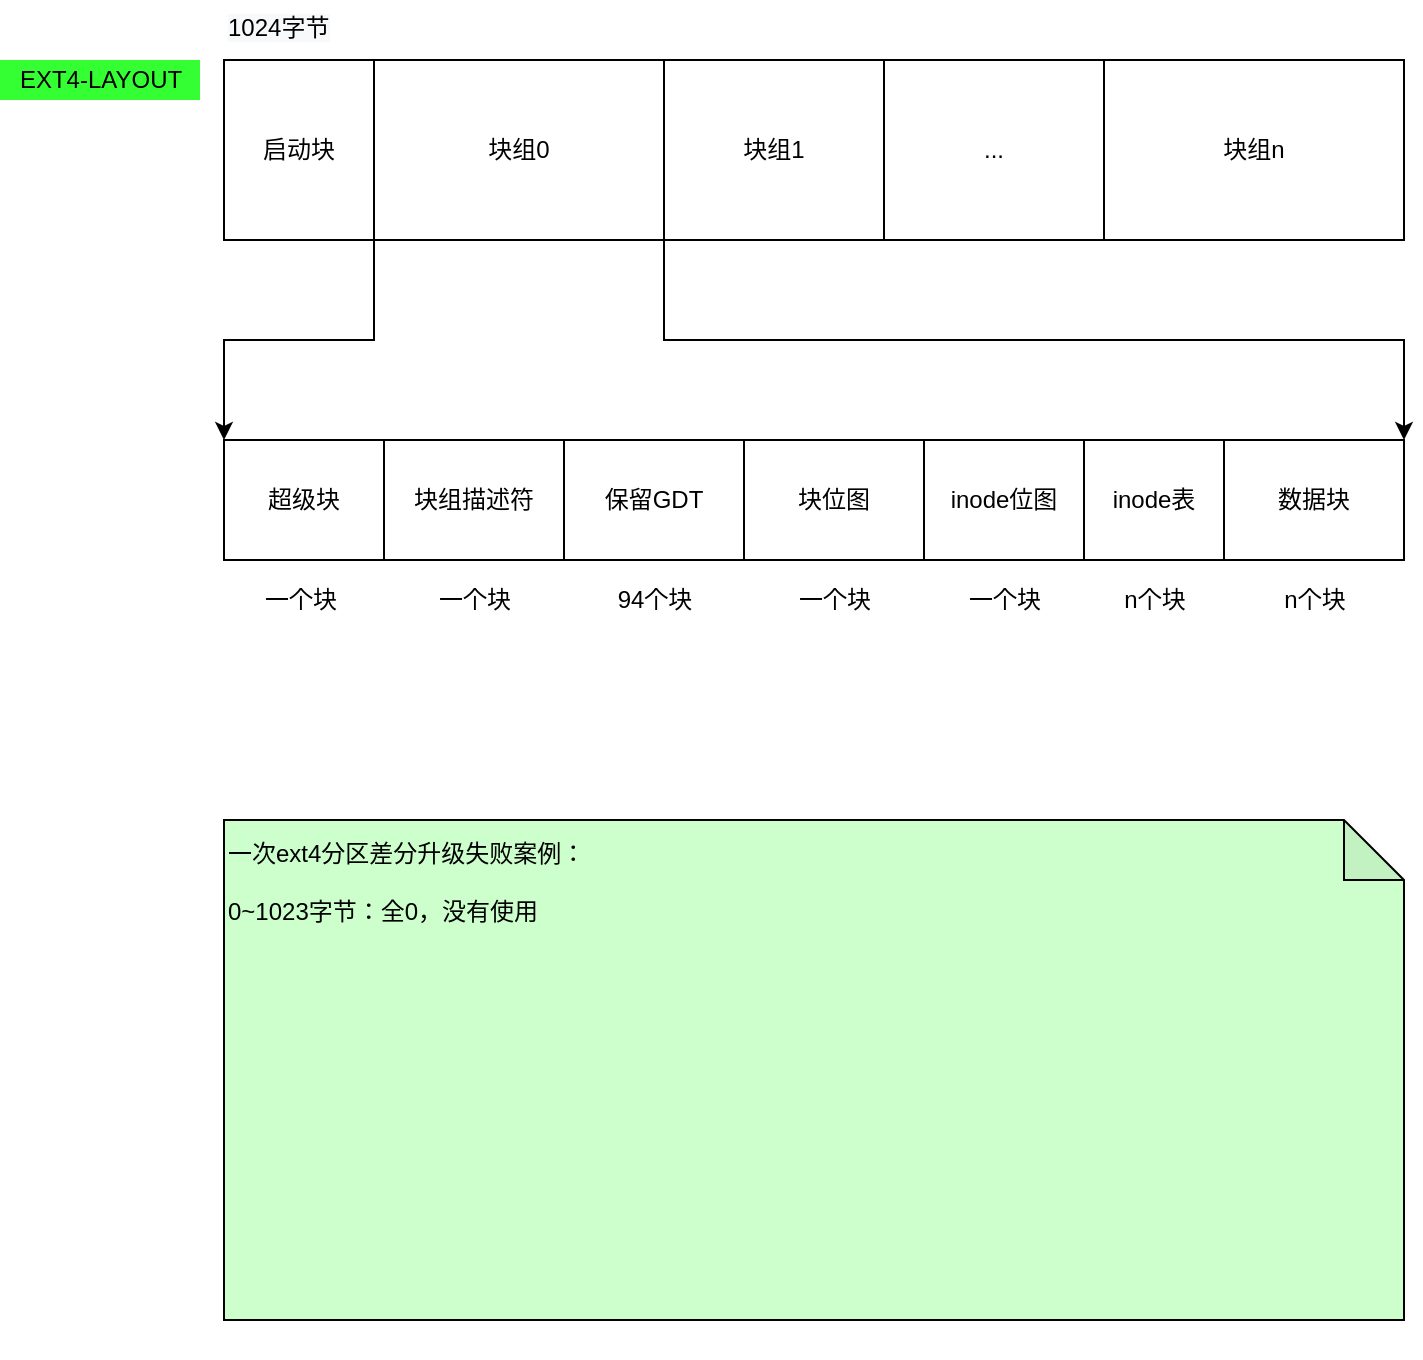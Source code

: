 <mxfile version="13.0.3" type="device"><diagram id="oKih8fkCALltj_94B4sA" name="Page-1"><mxGraphModel dx="1721" dy="1722" grid="1" gridSize="10" guides="1" tooltips="1" connect="1" arrows="1" fold="1" page="1" pageScale="1" pageWidth="827" pageHeight="1169" math="0" shadow="0"><root><mxCell id="0"/><mxCell id="1" parent="0"/><mxCell id="AoPreRPP48XYumyPDFlC-1" value="启动块" style="rounded=0;whiteSpace=wrap;html=1;" vertex="1" parent="1"><mxGeometry x="-708" y="-1130" width="75" height="90" as="geometry"/></mxCell><mxCell id="AoPreRPP48XYumyPDFlC-21" style="edgeStyle=orthogonalEdgeStyle;rounded=0;orthogonalLoop=1;jettySize=auto;html=1;exitX=1;exitY=1;exitDx=0;exitDy=0;entryX=1;entryY=0;entryDx=0;entryDy=0;" edge="1" parent="1" source="AoPreRPP48XYumyPDFlC-6" target="AoPreRPP48XYumyPDFlC-20"><mxGeometry relative="1" as="geometry"/></mxCell><mxCell id="AoPreRPP48XYumyPDFlC-29" style="edgeStyle=orthogonalEdgeStyle;rounded=0;orthogonalLoop=1;jettySize=auto;html=1;exitX=0;exitY=1;exitDx=0;exitDy=0;entryX=0;entryY=0;entryDx=0;entryDy=0;" edge="1" parent="1" source="AoPreRPP48XYumyPDFlC-6" target="AoPreRPP48XYumyPDFlC-13"><mxGeometry relative="1" as="geometry"/></mxCell><mxCell id="AoPreRPP48XYumyPDFlC-6" value="块组0" style="rounded=0;whiteSpace=wrap;html=1;" vertex="1" parent="1"><mxGeometry x="-633" y="-1130" width="145" height="90" as="geometry"/></mxCell><mxCell id="AoPreRPP48XYumyPDFlC-7" value="块组1" style="rounded=0;whiteSpace=wrap;html=1;" vertex="1" parent="1"><mxGeometry x="-488" y="-1130" width="110" height="90" as="geometry"/></mxCell><mxCell id="AoPreRPP48XYumyPDFlC-8" value="..." style="rounded=0;whiteSpace=wrap;html=1;" vertex="1" parent="1"><mxGeometry x="-378" y="-1130" width="110" height="90" as="geometry"/></mxCell><mxCell id="AoPreRPP48XYumyPDFlC-9" value="块组n" style="rounded=0;whiteSpace=wrap;html=1;" vertex="1" parent="1"><mxGeometry x="-268" y="-1130" width="150" height="90" as="geometry"/></mxCell><mxCell id="AoPreRPP48XYumyPDFlC-10" value="&lt;meta http-equiv=&quot;content-type&quot; content=&quot;text/html; charset=utf-8&quot; style=&quot;&quot;&gt;&lt;span style=&quot;font-family: Helvetica; font-size: 12px; font-style: normal; font-variant-ligatures: normal; font-variant-caps: normal; font-weight: 400; letter-spacing: normal; orphans: 2; text-align: center; text-indent: 0px; text-transform: none; widows: 2; word-spacing: 0px; -webkit-text-stroke-width: 0px; background-color: rgb(248, 249, 250); text-decoration-style: initial; text-decoration-color: initial; float: none; display: inline !important;&quot;&gt;1024字节&lt;/span&gt;" style="text;whiteSpace=wrap;html=1;" vertex="1" parent="1"><mxGeometry x="-708" y="-1160" width="80" height="30" as="geometry"/></mxCell><mxCell id="AoPreRPP48XYumyPDFlC-13" value="超级块" style="rounded=0;whiteSpace=wrap;html=1;" vertex="1" parent="1"><mxGeometry x="-708" y="-940" width="80" height="60" as="geometry"/></mxCell><mxCell id="AoPreRPP48XYumyPDFlC-14" value="块组描述符" style="rounded=0;whiteSpace=wrap;html=1;" vertex="1" parent="1"><mxGeometry x="-628" y="-940" width="90" height="60" as="geometry"/></mxCell><mxCell id="AoPreRPP48XYumyPDFlC-15" value="保留GDT" style="rounded=0;whiteSpace=wrap;html=1;" vertex="1" parent="1"><mxGeometry x="-538" y="-940" width="90" height="60" as="geometry"/></mxCell><mxCell id="AoPreRPP48XYumyPDFlC-17" value="块位图" style="rounded=0;whiteSpace=wrap;html=1;" vertex="1" parent="1"><mxGeometry x="-448" y="-940" width="90" height="60" as="geometry"/></mxCell><mxCell id="AoPreRPP48XYumyPDFlC-18" value="inode位图" style="rounded=0;whiteSpace=wrap;html=1;" vertex="1" parent="1"><mxGeometry x="-358" y="-940" width="80" height="60" as="geometry"/></mxCell><mxCell id="AoPreRPP48XYumyPDFlC-19" value="inode表" style="rounded=0;whiteSpace=wrap;html=1;" vertex="1" parent="1"><mxGeometry x="-278" y="-940" width="70" height="60" as="geometry"/></mxCell><mxCell id="AoPreRPP48XYumyPDFlC-20" value="数据块" style="rounded=0;whiteSpace=wrap;html=1;" vertex="1" parent="1"><mxGeometry x="-208" y="-940" width="90" height="60" as="geometry"/></mxCell><mxCell id="AoPreRPP48XYumyPDFlC-22" value="一个块" style="text;html=1;align=center;verticalAlign=middle;resizable=0;points=[];autosize=1;" vertex="1" parent="1"><mxGeometry x="-695.5" y="-870" width="50" height="20" as="geometry"/></mxCell><mxCell id="AoPreRPP48XYumyPDFlC-23" value="一个块" style="text;html=1;align=center;verticalAlign=middle;resizable=0;points=[];autosize=1;" vertex="1" parent="1"><mxGeometry x="-608" y="-870" width="50" height="20" as="geometry"/></mxCell><mxCell id="AoPreRPP48XYumyPDFlC-24" value="94个块" style="text;html=1;align=center;verticalAlign=middle;resizable=0;points=[];autosize=1;" vertex="1" parent="1"><mxGeometry x="-518" y="-870" width="50" height="20" as="geometry"/></mxCell><mxCell id="AoPreRPP48XYumyPDFlC-25" value="一个块" style="text;html=1;align=center;verticalAlign=middle;resizable=0;points=[];autosize=1;" vertex="1" parent="1"><mxGeometry x="-428" y="-870" width="50" height="20" as="geometry"/></mxCell><mxCell id="AoPreRPP48XYumyPDFlC-26" value="一个块" style="text;html=1;align=center;verticalAlign=middle;resizable=0;points=[];autosize=1;" vertex="1" parent="1"><mxGeometry x="-343" y="-870" width="50" height="20" as="geometry"/></mxCell><mxCell id="AoPreRPP48XYumyPDFlC-27" value="n个块" style="text;html=1;align=center;verticalAlign=middle;resizable=0;points=[];autosize=1;" vertex="1" parent="1"><mxGeometry x="-268" y="-870" width="50" height="20" as="geometry"/></mxCell><mxCell id="AoPreRPP48XYumyPDFlC-28" value="n个块" style="text;html=1;align=center;verticalAlign=middle;resizable=0;points=[];autosize=1;" vertex="1" parent="1"><mxGeometry x="-188" y="-870" width="50" height="20" as="geometry"/></mxCell><mxCell id="AoPreRPP48XYumyPDFlC-30" value="EXT4-LAYOUT" style="text;html=1;align=center;verticalAlign=middle;resizable=0;points=[];autosize=1;fillColor=#33FF33;" vertex="1" parent="1"><mxGeometry x="-820" y="-1130" width="100" height="20" as="geometry"/></mxCell><mxCell id="AoPreRPP48XYumyPDFlC-33" value="&lt;br&gt;&lt;br&gt;一次ext4分区差分升级失败案例：&lt;br&gt;&lt;br&gt;0~1023字节：全0，没有使用&lt;br&gt;&lt;br&gt;&lt;br&gt;&lt;br&gt;&lt;br&gt;&lt;br&gt;&lt;br&gt;&lt;br&gt;&lt;br&gt;&lt;br&gt;&lt;br&gt;&lt;br&gt;&lt;br&gt;&lt;br&gt;&lt;br&gt;&lt;br&gt;" style="shape=note;whiteSpace=wrap;html=1;backgroundOutline=1;darkOpacity=0.05;shadow=0;fillColor=#CCFFCC;align=left;" vertex="1" parent="1"><mxGeometry x="-708" y="-750" width="590" height="250" as="geometry"/></mxCell></root></mxGraphModel></diagram></mxfile>
